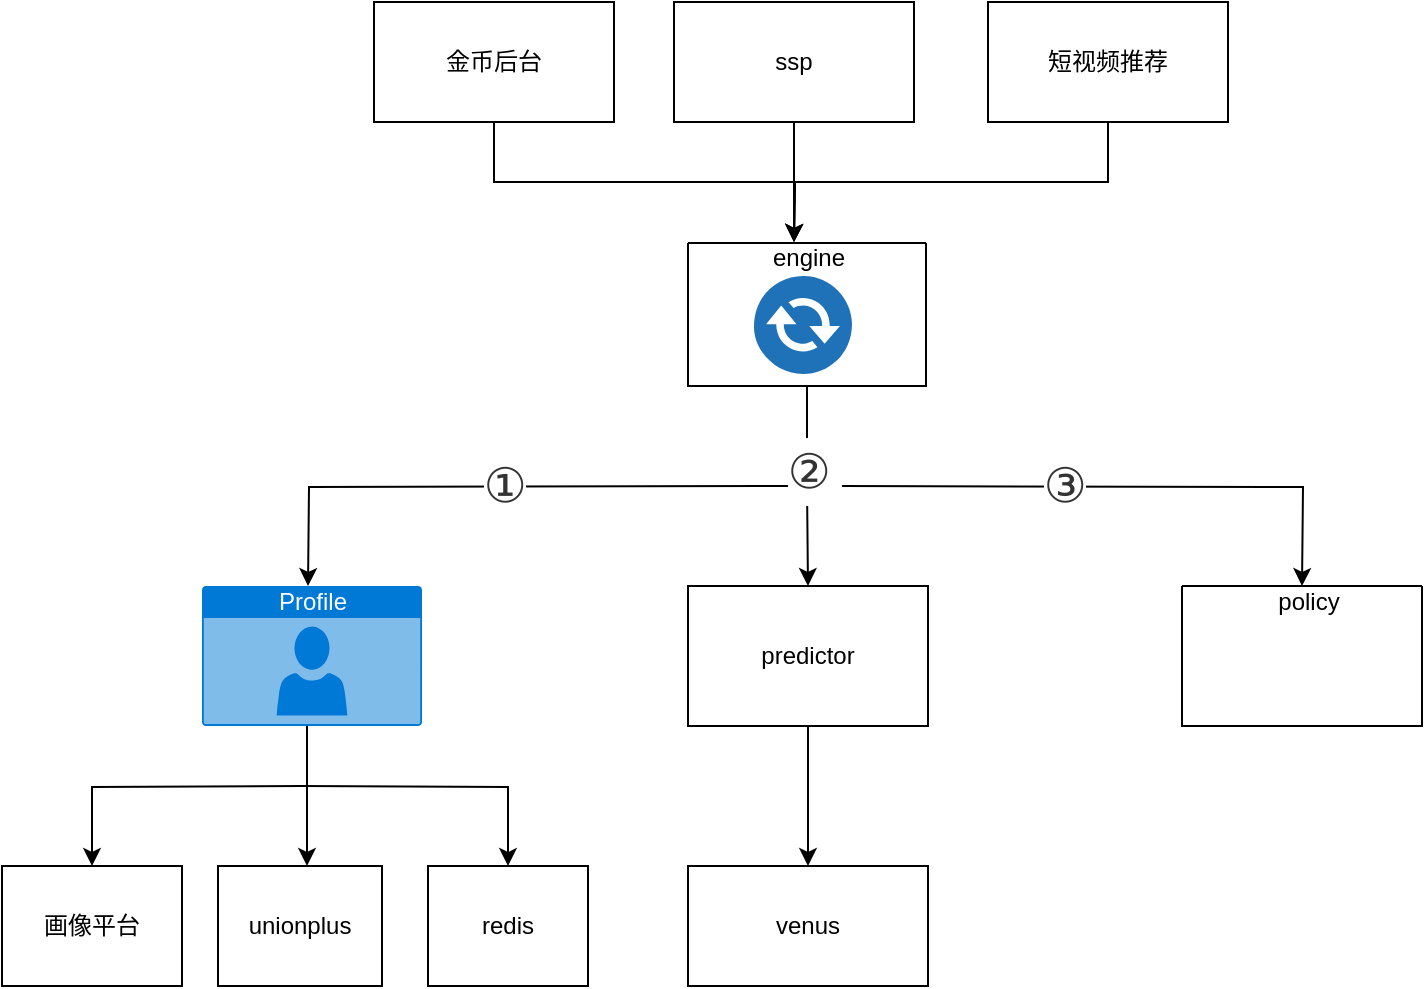 <mxfile version="20.2.3" type="github">
  <diagram id="sNFe8rpMnxioV6bxYVCk" name="第 1 页">
    <mxGraphModel dx="970" dy="542" grid="1" gridSize="10" guides="1" tooltips="1" connect="1" arrows="1" fold="1" page="1" pageScale="1" pageWidth="827" pageHeight="1169" math="0" shadow="0">
      <root>
        <mxCell id="0" />
        <mxCell id="1" parent="0" />
        <mxCell id="tsmTd1OxDmNWAYkGPlin-3" value="" style="edgeStyle=orthogonalEdgeStyle;rounded=0;orthogonalLoop=1;jettySize=auto;html=1;" edge="1" parent="1">
          <mxGeometry relative="1" as="geometry">
            <mxPoint x="430" y="280" as="sourcePoint" />
            <mxPoint x="173" y="330" as="targetPoint" />
          </mxGeometry>
        </mxCell>
        <mxCell id="tsmTd1OxDmNWAYkGPlin-21" value="&lt;h1 style=&quot;margin: 0px; padding: 0px; font-variant-numeric: normal; font-variant-east-asian: normal; font-stretch: normal; font-size: 16px; line-height: 26px; font-family: &amp;quot;PingFang SC&amp;quot;, &amp;quot;Lantinghei SC&amp;quot;, &amp;quot;Microsoft YaHei&amp;quot;, arial, 宋体, sans-serif, tahoma; word-break: break-all; position: relative; color: rgb(51, 51, 51); text-align: start;&quot;&gt;&lt;span style=&quot;display: inline; font-size: 24px; line-height: 34px; font-weight: 400; overflow: hidden; vertical-align: middle;&quot; class=&quot;ask-title&quot;&gt;①&lt;/span&gt;&lt;/h1&gt;" style="edgeLabel;html=1;align=center;verticalAlign=middle;resizable=0;points=[];" vertex="1" connectable="0" parent="tsmTd1OxDmNWAYkGPlin-3">
          <mxGeometry x="0.038" relative="1" as="geometry">
            <mxPoint y="-2" as="offset" />
          </mxGeometry>
        </mxCell>
        <mxCell id="tsmTd1OxDmNWAYkGPlin-6" value="" style="edgeStyle=orthogonalEdgeStyle;rounded=0;orthogonalLoop=1;jettySize=auto;html=1;exitX=0.5;exitY=1;exitDx=0;exitDy=0;" edge="1" parent="1" source="tsmTd1OxDmNWAYkGPlin-36" target="tsmTd1OxDmNWAYkGPlin-5">
          <mxGeometry relative="1" as="geometry">
            <mxPoint x="421" y="250" as="sourcePoint" />
          </mxGeometry>
        </mxCell>
        <mxCell id="tsmTd1OxDmNWAYkGPlin-22" value="&lt;h1 style=&quot;margin: 0px; padding: 0px; font-variant-numeric: normal; font-variant-east-asian: normal; font-stretch: normal; font-size: 16px; line-height: 26px; font-family: &amp;quot;PingFang SC&amp;quot;, &amp;quot;Lantinghei SC&amp;quot;, &amp;quot;Microsoft YaHei&amp;quot;, arial, 宋体, sans-serif, tahoma; word-break: break-all; position: relative; color: rgb(51, 51, 51); text-align: start;&quot;&gt;&lt;span style=&quot;display: inline; font-size: 24px; line-height: 34px; font-weight: 400; overflow: hidden; vertical-align: middle;&quot; class=&quot;ask-title&quot;&gt;②&lt;/span&gt;&lt;/h1&gt;" style="edgeLabel;html=1;align=center;verticalAlign=middle;resizable=0;points=[];" vertex="1" connectable="0" parent="tsmTd1OxDmNWAYkGPlin-6">
          <mxGeometry x="0.243" relative="1" as="geometry">
            <mxPoint y="-20" as="offset" />
          </mxGeometry>
        </mxCell>
        <mxCell id="tsmTd1OxDmNWAYkGPlin-8" value="" style="edgeStyle=orthogonalEdgeStyle;rounded=0;orthogonalLoop=1;jettySize=auto;html=1;" edge="1" parent="1">
          <mxGeometry relative="1" as="geometry">
            <mxPoint x="440" y="280" as="sourcePoint" />
            <mxPoint x="670" y="330" as="targetPoint" />
          </mxGeometry>
        </mxCell>
        <mxCell id="tsmTd1OxDmNWAYkGPlin-23" value="&lt;h1 style=&quot;margin: 0px; padding: 0px; font-variant-numeric: normal; font-variant-east-asian: normal; font-stretch: normal; font-size: 16px; line-height: 26px; font-family: &amp;quot;PingFang SC&amp;quot;, &amp;quot;Lantinghei SC&amp;quot;, &amp;quot;Microsoft YaHei&amp;quot;, arial, 宋体, sans-serif, tahoma; word-break: break-all; position: relative; color: rgb(51, 51, 51); text-align: start;&quot;&gt;&lt;span style=&quot;display: inline; font-size: 24px; line-height: 34px; font-weight: 400; overflow: hidden; vertical-align: middle;&quot; class=&quot;ask-title&quot;&gt;③&lt;/span&gt;&lt;/h1&gt;" style="edgeLabel;html=1;align=center;verticalAlign=middle;resizable=0;points=[];" vertex="1" connectable="0" parent="tsmTd1OxDmNWAYkGPlin-8">
          <mxGeometry x="0.784" relative="1" as="geometry">
            <mxPoint x="-120" y="-21" as="offset" />
          </mxGeometry>
        </mxCell>
        <mxCell id="tsmTd1OxDmNWAYkGPlin-11" value="" style="edgeStyle=orthogonalEdgeStyle;rounded=0;orthogonalLoop=1;jettySize=auto;html=1;" edge="1" parent="1" target="tsmTd1OxDmNWAYkGPlin-10">
          <mxGeometry relative="1" as="geometry">
            <mxPoint x="170" y="430" as="sourcePoint" />
          </mxGeometry>
        </mxCell>
        <mxCell id="tsmTd1OxDmNWAYkGPlin-12" style="edgeStyle=orthogonalEdgeStyle;rounded=0;orthogonalLoop=1;jettySize=auto;html=1;" edge="1" parent="1">
          <mxGeometry relative="1" as="geometry">
            <mxPoint x="172.5" y="470" as="targetPoint" />
            <mxPoint x="172.5" y="390" as="sourcePoint" />
          </mxGeometry>
        </mxCell>
        <mxCell id="tsmTd1OxDmNWAYkGPlin-14" style="edgeStyle=orthogonalEdgeStyle;rounded=0;orthogonalLoop=1;jettySize=auto;html=1;entryX=0.5;entryY=0;entryDx=0;entryDy=0;" edge="1" parent="1" target="tsmTd1OxDmNWAYkGPlin-15">
          <mxGeometry relative="1" as="geometry">
            <mxPoint x="292" y="470" as="targetPoint" />
            <mxPoint x="170" y="430" as="sourcePoint" />
          </mxGeometry>
        </mxCell>
        <mxCell id="tsmTd1OxDmNWAYkGPlin-20" value="" style="edgeStyle=orthogonalEdgeStyle;rounded=0;orthogonalLoop=1;jettySize=auto;html=1;" edge="1" parent="1" source="tsmTd1OxDmNWAYkGPlin-5" target="tsmTd1OxDmNWAYkGPlin-19">
          <mxGeometry relative="1" as="geometry" />
        </mxCell>
        <mxCell id="tsmTd1OxDmNWAYkGPlin-5" value="predictor" style="rounded=0;whiteSpace=wrap;html=1;" vertex="1" parent="1">
          <mxGeometry x="363" y="330" width="120" height="70" as="geometry" />
        </mxCell>
        <mxCell id="tsmTd1OxDmNWAYkGPlin-10" value="画像平台" style="rounded=0;whiteSpace=wrap;html=1;" vertex="1" parent="1">
          <mxGeometry x="20" y="470" width="90" height="60" as="geometry" />
        </mxCell>
        <mxCell id="tsmTd1OxDmNWAYkGPlin-13" value="unionplus" style="rounded=0;whiteSpace=wrap;html=1;" vertex="1" parent="1">
          <mxGeometry x="128" y="470" width="82" height="60" as="geometry" />
        </mxCell>
        <mxCell id="tsmTd1OxDmNWAYkGPlin-15" value="redis" style="rounded=0;whiteSpace=wrap;html=1;" vertex="1" parent="1">
          <mxGeometry x="233" y="470" width="80" height="60" as="geometry" />
        </mxCell>
        <mxCell id="tsmTd1OxDmNWAYkGPlin-24" style="edgeStyle=orthogonalEdgeStyle;rounded=0;orthogonalLoop=1;jettySize=auto;html=1;entryX=0.5;entryY=0;entryDx=0;entryDy=0;exitX=0.5;exitY=1;exitDx=0;exitDy=0;" edge="1" parent="1" source="tsmTd1OxDmNWAYkGPlin-16">
          <mxGeometry relative="1" as="geometry">
            <mxPoint x="416.0" y="158" as="targetPoint" />
          </mxGeometry>
        </mxCell>
        <mxCell id="tsmTd1OxDmNWAYkGPlin-16" value="金币后台" style="rounded=0;whiteSpace=wrap;html=1;" vertex="1" parent="1">
          <mxGeometry x="206" y="38" width="120" height="60" as="geometry" />
        </mxCell>
        <mxCell id="tsmTd1OxDmNWAYkGPlin-25" style="edgeStyle=orthogonalEdgeStyle;rounded=0;orthogonalLoop=1;jettySize=auto;html=1;entryX=0.5;entryY=0;entryDx=0;entryDy=0;" edge="1" parent="1" source="tsmTd1OxDmNWAYkGPlin-17">
          <mxGeometry relative="1" as="geometry">
            <mxPoint x="416.0" y="158" as="targetPoint" />
          </mxGeometry>
        </mxCell>
        <mxCell id="tsmTd1OxDmNWAYkGPlin-17" value="ssp" style="rounded=0;whiteSpace=wrap;html=1;" vertex="1" parent="1">
          <mxGeometry x="356" y="38" width="120" height="60" as="geometry" />
        </mxCell>
        <mxCell id="tsmTd1OxDmNWAYkGPlin-26" style="edgeStyle=orthogonalEdgeStyle;rounded=0;orthogonalLoop=1;jettySize=auto;html=1;entryX=0.5;entryY=0;entryDx=0;entryDy=0;exitX=0.5;exitY=1;exitDx=0;exitDy=0;" edge="1" parent="1" source="tsmTd1OxDmNWAYkGPlin-18">
          <mxGeometry relative="1" as="geometry">
            <mxPoint x="416.0" y="158" as="targetPoint" />
          </mxGeometry>
        </mxCell>
        <mxCell id="tsmTd1OxDmNWAYkGPlin-18" value="短视频推荐" style="rounded=0;whiteSpace=wrap;html=1;" vertex="1" parent="1">
          <mxGeometry x="513" y="38" width="120" height="60" as="geometry" />
        </mxCell>
        <mxCell id="tsmTd1OxDmNWAYkGPlin-19" value="venus" style="whiteSpace=wrap;html=1;rounded=0;" vertex="1" parent="1">
          <mxGeometry x="363" y="470" width="120" height="60" as="geometry" />
        </mxCell>
        <mxCell id="tsmTd1OxDmNWAYkGPlin-31" value="" style="shape=image;html=1;verticalAlign=top;verticalLabelPosition=bottom;labelBackgroundColor=#ffffff;imageAspect=0;aspect=fixed;image=https://cdn3.iconfinder.com/data/icons/ballicons-reloaded-free/512/icon-93-128.png" vertex="1" parent="1">
          <mxGeometry x="644" y="345" width="54" height="54" as="geometry" />
        </mxCell>
        <mxCell id="tsmTd1OxDmNWAYkGPlin-32" value="policy" style="text;html=1;align=center;verticalAlign=middle;resizable=0;points=[];autosize=1;strokeColor=none;fillColor=none;" vertex="1" parent="1">
          <mxGeometry x="647.5" y="323" width="50" height="30" as="geometry" />
        </mxCell>
        <mxCell id="tsmTd1OxDmNWAYkGPlin-33" value="Profile" style="html=1;strokeColor=none;fillColor=#0079D6;labelPosition=center;verticalLabelPosition=middle;verticalAlign=top;align=center;fontSize=12;outlineConnect=0;spacingTop=-6;fontColor=#FFFFFF;sketch=0;shape=mxgraph.sitemap.profile;" vertex="1" parent="1">
          <mxGeometry x="120" y="330" width="110" height="70" as="geometry" />
        </mxCell>
        <mxCell id="tsmTd1OxDmNWAYkGPlin-36" value="" style="swimlane;startSize=0;" vertex="1" parent="1">
          <mxGeometry x="363" y="158.5" width="119" height="71.5" as="geometry" />
        </mxCell>
        <mxCell id="tsmTd1OxDmNWAYkGPlin-29" value="" style="sketch=0;pointerEvents=1;shadow=0;dashed=0;html=1;strokeColor=none;fillColor=#505050;labelPosition=center;verticalLabelPosition=bottom;verticalAlign=top;outlineConnect=0;align=center;shape=mxgraph.office.communications.exchange_active_sync;fillColor=#2072B8;" vertex="1" parent="tsmTd1OxDmNWAYkGPlin-36">
          <mxGeometry x="33" y="16.5" width="49" height="49" as="geometry" />
        </mxCell>
        <mxCell id="tsmTd1OxDmNWAYkGPlin-37" value="engine" style="text;html=1;align=center;verticalAlign=middle;resizable=0;points=[];autosize=1;strokeColor=none;fillColor=none;" vertex="1" parent="tsmTd1OxDmNWAYkGPlin-36">
          <mxGeometry x="29.5" y="-7.5" width="60" height="30" as="geometry" />
        </mxCell>
        <mxCell id="tsmTd1OxDmNWAYkGPlin-38" value="" style="swimlane;startSize=0;" vertex="1" parent="1">
          <mxGeometry x="610" y="330" width="120" height="70" as="geometry" />
        </mxCell>
      </root>
    </mxGraphModel>
  </diagram>
</mxfile>
